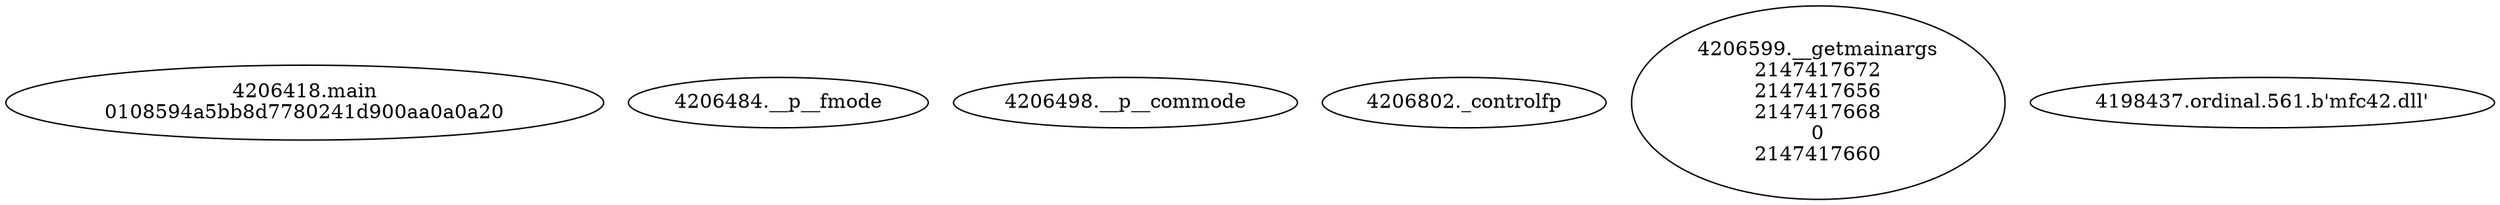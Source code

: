 // Global SCDG with merge call
digraph {
	0 [label="4206418.main
0108594a5bb8d7780241d900aa0a0a20"]
	1 [label="4206484.__p__fmode
"]
	2 [label="4206498.__p__commode
"]
	3 [label="4206802._controlfp
"]
	4 [label="4206599.__getmainargs
2147417672
2147417656
2147417668
0
2147417660"]
	5 [label="4198437.ordinal.561.b'mfc42.dll'
"]
}
